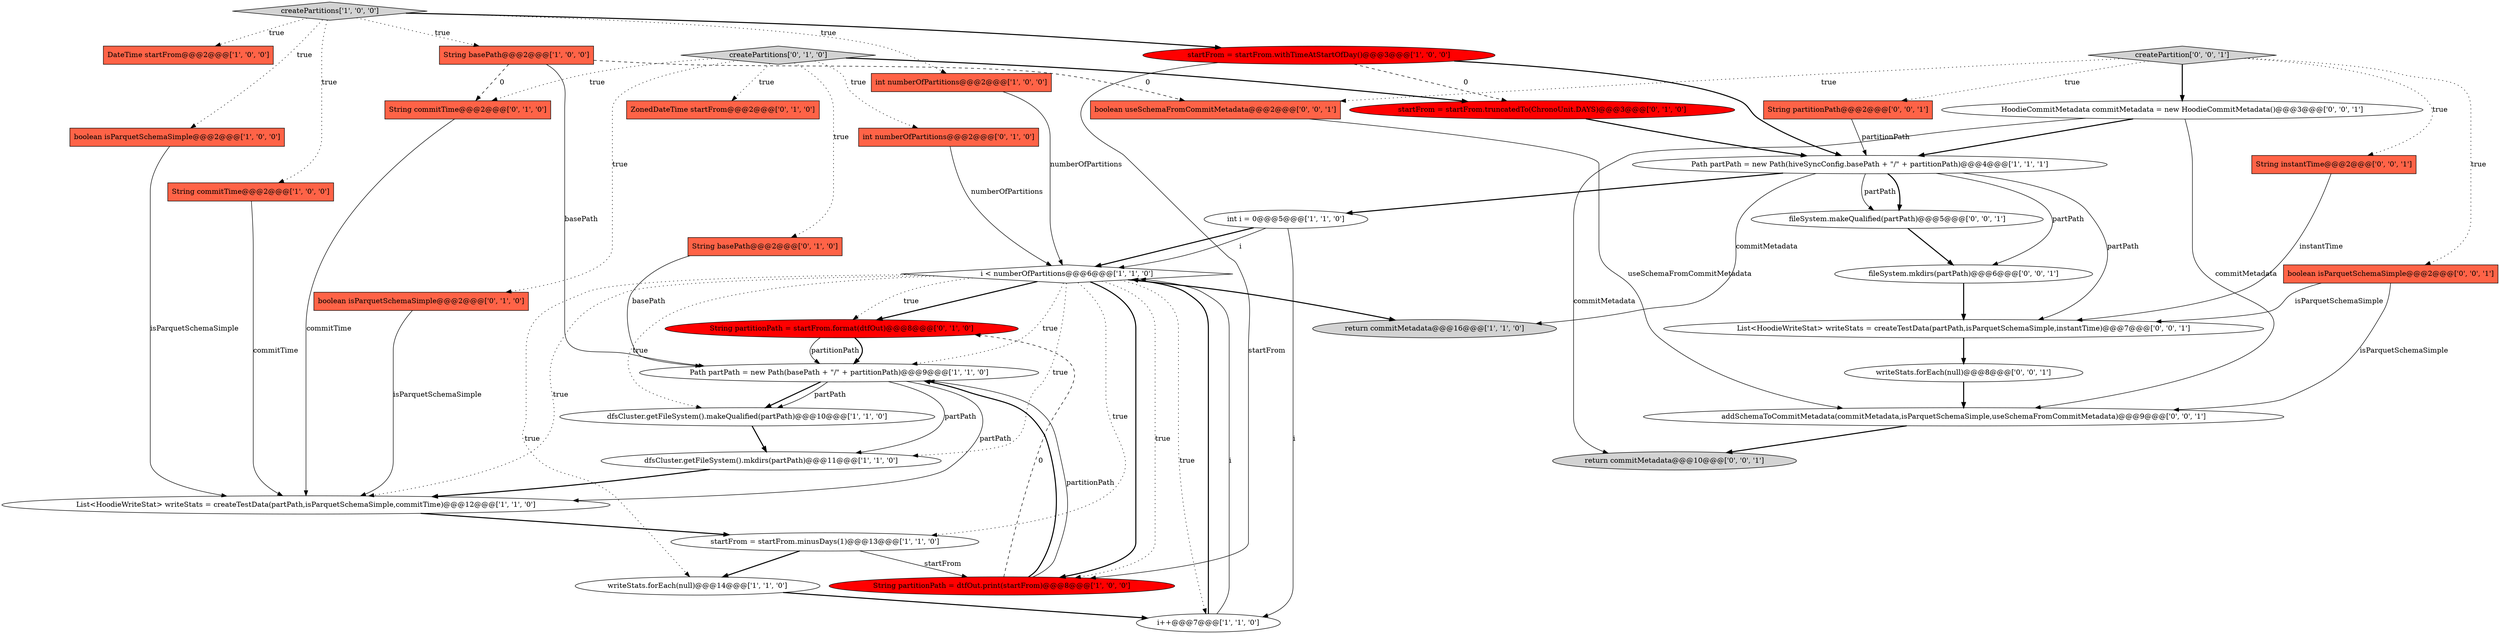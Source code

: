 digraph {
9 [style = filled, label = "DateTime startFrom@@@2@@@['1', '0', '0']", fillcolor = tomato, shape = box image = "AAA0AAABBB1BBB"];
25 [style = filled, label = "String partitionPath = startFrom.format(dtfOut)@@@8@@@['0', '1', '0']", fillcolor = red, shape = ellipse image = "AAA1AAABBB2BBB"];
16 [style = filled, label = "Path partPath = new Path(basePath + \"/\" + partitionPath)@@@9@@@['1', '1', '0']", fillcolor = white, shape = ellipse image = "AAA0AAABBB1BBB"];
2 [style = filled, label = "dfsCluster.getFileSystem().mkdirs(partPath)@@@11@@@['1', '1', '0']", fillcolor = white, shape = ellipse image = "AAA0AAABBB1BBB"];
7 [style = filled, label = "createPartitions['1', '0', '0']", fillcolor = lightgray, shape = diamond image = "AAA0AAABBB1BBB"];
27 [style = filled, label = "return commitMetadata@@@10@@@['0', '0', '1']", fillcolor = lightgray, shape = ellipse image = "AAA0AAABBB3BBB"];
13 [style = filled, label = "writeStats.forEach(null)@@@14@@@['1', '1', '0']", fillcolor = white, shape = ellipse image = "AAA0AAABBB1BBB"];
0 [style = filled, label = "i++@@@7@@@['1', '1', '0']", fillcolor = white, shape = ellipse image = "AAA0AAABBB1BBB"];
37 [style = filled, label = "boolean useSchemaFromCommitMetadata@@@2@@@['0', '0', '1']", fillcolor = tomato, shape = box image = "AAA0AAABBB3BBB"];
4 [style = filled, label = "int numberOfPartitions@@@2@@@['1', '0', '0']", fillcolor = tomato, shape = box image = "AAA0AAABBB1BBB"];
3 [style = filled, label = "startFrom = startFrom.withTimeAtStartOfDay()@@@3@@@['1', '0', '0']", fillcolor = red, shape = ellipse image = "AAA1AAABBB1BBB"];
24 [style = filled, label = "ZonedDateTime startFrom@@@2@@@['0', '1', '0']", fillcolor = tomato, shape = box image = "AAA0AAABBB2BBB"];
26 [style = filled, label = "String commitTime@@@2@@@['0', '1', '0']", fillcolor = tomato, shape = box image = "AAA1AAABBB2BBB"];
33 [style = filled, label = "String instantTime@@@2@@@['0', '0', '1']", fillcolor = tomato, shape = box image = "AAA0AAABBB3BBB"];
10 [style = filled, label = "boolean isParquetSchemaSimple@@@2@@@['1', '0', '0']", fillcolor = tomato, shape = box image = "AAA0AAABBB1BBB"];
8 [style = filled, label = "List<HoodieWriteStat> writeStats = createTestData(partPath,isParquetSchemaSimple,commitTime)@@@12@@@['1', '1', '0']", fillcolor = white, shape = ellipse image = "AAA0AAABBB1BBB"];
15 [style = filled, label = "Path partPath = new Path(hiveSyncConfig.basePath + \"/\" + partitionPath)@@@4@@@['1', '1', '1']", fillcolor = white, shape = ellipse image = "AAA0AAABBB1BBB"];
34 [style = filled, label = "writeStats.forEach(null)@@@8@@@['0', '0', '1']", fillcolor = white, shape = ellipse image = "AAA0AAABBB3BBB"];
29 [style = filled, label = "addSchemaToCommitMetadata(commitMetadata,isParquetSchemaSimple,useSchemaFromCommitMetadata)@@@9@@@['0', '0', '1']", fillcolor = white, shape = ellipse image = "AAA0AAABBB3BBB"];
38 [style = filled, label = "List<HoodieWriteStat> writeStats = createTestData(partPath,isParquetSchemaSimple,instantTime)@@@7@@@['0', '0', '1']", fillcolor = white, shape = ellipse image = "AAA0AAABBB3BBB"];
6 [style = filled, label = "i < numberOfPartitions@@@6@@@['1', '1', '0']", fillcolor = white, shape = diamond image = "AAA0AAABBB1BBB"];
28 [style = filled, label = "fileSystem.mkdirs(partPath)@@@6@@@['0', '0', '1']", fillcolor = white, shape = ellipse image = "AAA0AAABBB3BBB"];
19 [style = filled, label = "String basePath@@@2@@@['0', '1', '0']", fillcolor = tomato, shape = box image = "AAA0AAABBB2BBB"];
11 [style = filled, label = "String basePath@@@2@@@['1', '0', '0']", fillcolor = tomato, shape = box image = "AAA1AAABBB1BBB"];
17 [style = filled, label = "dfsCluster.getFileSystem().makeQualified(partPath)@@@10@@@['1', '1', '0']", fillcolor = white, shape = ellipse image = "AAA0AAABBB1BBB"];
31 [style = filled, label = "boolean isParquetSchemaSimple@@@2@@@['0', '0', '1']", fillcolor = tomato, shape = box image = "AAA0AAABBB3BBB"];
36 [style = filled, label = "fileSystem.makeQualified(partPath)@@@5@@@['0', '0', '1']", fillcolor = white, shape = ellipse image = "AAA0AAABBB3BBB"];
20 [style = filled, label = "createPartitions['0', '1', '0']", fillcolor = lightgray, shape = diamond image = "AAA0AAABBB2BBB"];
32 [style = filled, label = "HoodieCommitMetadata commitMetadata = new HoodieCommitMetadata()@@@3@@@['0', '0', '1']", fillcolor = white, shape = ellipse image = "AAA0AAABBB3BBB"];
21 [style = filled, label = "boolean isParquetSchemaSimple@@@2@@@['0', '1', '0']", fillcolor = tomato, shape = box image = "AAA0AAABBB2BBB"];
12 [style = filled, label = "startFrom = startFrom.minusDays(1)@@@13@@@['1', '1', '0']", fillcolor = white, shape = ellipse image = "AAA0AAABBB1BBB"];
23 [style = filled, label = "int numberOfPartitions@@@2@@@['0', '1', '0']", fillcolor = tomato, shape = box image = "AAA0AAABBB2BBB"];
14 [style = filled, label = "String partitionPath = dtfOut.print(startFrom)@@@8@@@['1', '0', '0']", fillcolor = red, shape = ellipse image = "AAA1AAABBB1BBB"];
5 [style = filled, label = "String commitTime@@@2@@@['1', '0', '0']", fillcolor = tomato, shape = box image = "AAA0AAABBB1BBB"];
18 [style = filled, label = "int i = 0@@@5@@@['1', '1', '0']", fillcolor = white, shape = ellipse image = "AAA0AAABBB1BBB"];
35 [style = filled, label = "String partitionPath@@@2@@@['0', '0', '1']", fillcolor = tomato, shape = box image = "AAA0AAABBB3BBB"];
30 [style = filled, label = "createPartition['0', '0', '1']", fillcolor = lightgray, shape = diamond image = "AAA0AAABBB3BBB"];
1 [style = filled, label = "return commitMetadata@@@16@@@['1', '1', '0']", fillcolor = lightgray, shape = ellipse image = "AAA0AAABBB1BBB"];
22 [style = filled, label = "startFrom = startFrom.truncatedTo(ChronoUnit.DAYS)@@@3@@@['0', '1', '0']", fillcolor = red, shape = ellipse image = "AAA1AAABBB2BBB"];
14->16 [style = bold, label=""];
10->8 [style = solid, label="isParquetSchemaSimple"];
34->29 [style = bold, label=""];
35->15 [style = solid, label="partitionPath"];
22->15 [style = bold, label=""];
7->10 [style = dotted, label="true"];
11->16 [style = solid, label="basePath"];
15->28 [style = solid, label="partPath"];
15->36 [style = solid, label="partPath"];
20->24 [style = dotted, label="true"];
0->6 [style = bold, label=""];
14->25 [style = dashed, label="0"];
6->25 [style = bold, label=""];
23->6 [style = solid, label="numberOfPartitions"];
6->13 [style = dotted, label="true"];
18->0 [style = solid, label="i"];
28->38 [style = bold, label=""];
31->29 [style = solid, label="isParquetSchemaSimple"];
37->29 [style = solid, label="useSchemaFromCommitMetadata"];
20->26 [style = dotted, label="true"];
32->27 [style = solid, label="commitMetadata"];
36->28 [style = bold, label=""];
11->26 [style = dashed, label="0"];
4->6 [style = solid, label="numberOfPartitions"];
32->29 [style = solid, label="commitMetadata"];
30->32 [style = bold, label=""];
3->15 [style = bold, label=""];
3->22 [style = dashed, label="0"];
20->21 [style = dotted, label="true"];
21->8 [style = solid, label="isParquetSchemaSimple"];
16->17 [style = bold, label=""];
7->9 [style = dotted, label="true"];
3->14 [style = solid, label="startFrom"];
19->16 [style = solid, label="basePath"];
25->16 [style = bold, label=""];
16->8 [style = solid, label="partPath"];
15->18 [style = bold, label=""];
15->1 [style = solid, label="commitMetadata"];
25->16 [style = solid, label="partitionPath"];
6->17 [style = dotted, label="true"];
7->3 [style = bold, label=""];
20->22 [style = bold, label=""];
7->5 [style = dotted, label="true"];
6->14 [style = bold, label=""];
12->14 [style = solid, label="startFrom"];
6->1 [style = bold, label=""];
12->13 [style = bold, label=""];
29->27 [style = bold, label=""];
6->14 [style = dotted, label="true"];
6->2 [style = dotted, label="true"];
30->31 [style = dotted, label="true"];
7->11 [style = dotted, label="true"];
26->8 [style = solid, label="commitTime"];
17->2 [style = bold, label=""];
18->6 [style = bold, label=""];
30->35 [style = dotted, label="true"];
6->8 [style = dotted, label="true"];
16->17 [style = solid, label="partPath"];
6->25 [style = dotted, label="true"];
7->4 [style = dotted, label="true"];
20->23 [style = dotted, label="true"];
32->15 [style = bold, label=""];
38->34 [style = bold, label=""];
5->8 [style = solid, label="commitTime"];
14->16 [style = solid, label="partitionPath"];
11->37 [style = dashed, label="0"];
31->38 [style = solid, label="isParquetSchemaSimple"];
30->37 [style = dotted, label="true"];
20->19 [style = dotted, label="true"];
6->12 [style = dotted, label="true"];
6->0 [style = dotted, label="true"];
33->38 [style = solid, label="instantTime"];
16->2 [style = solid, label="partPath"];
0->6 [style = solid, label="i"];
30->33 [style = dotted, label="true"];
8->12 [style = bold, label=""];
18->6 [style = solid, label="i"];
6->16 [style = dotted, label="true"];
15->38 [style = solid, label="partPath"];
2->8 [style = bold, label=""];
13->0 [style = bold, label=""];
15->36 [style = bold, label=""];
}
